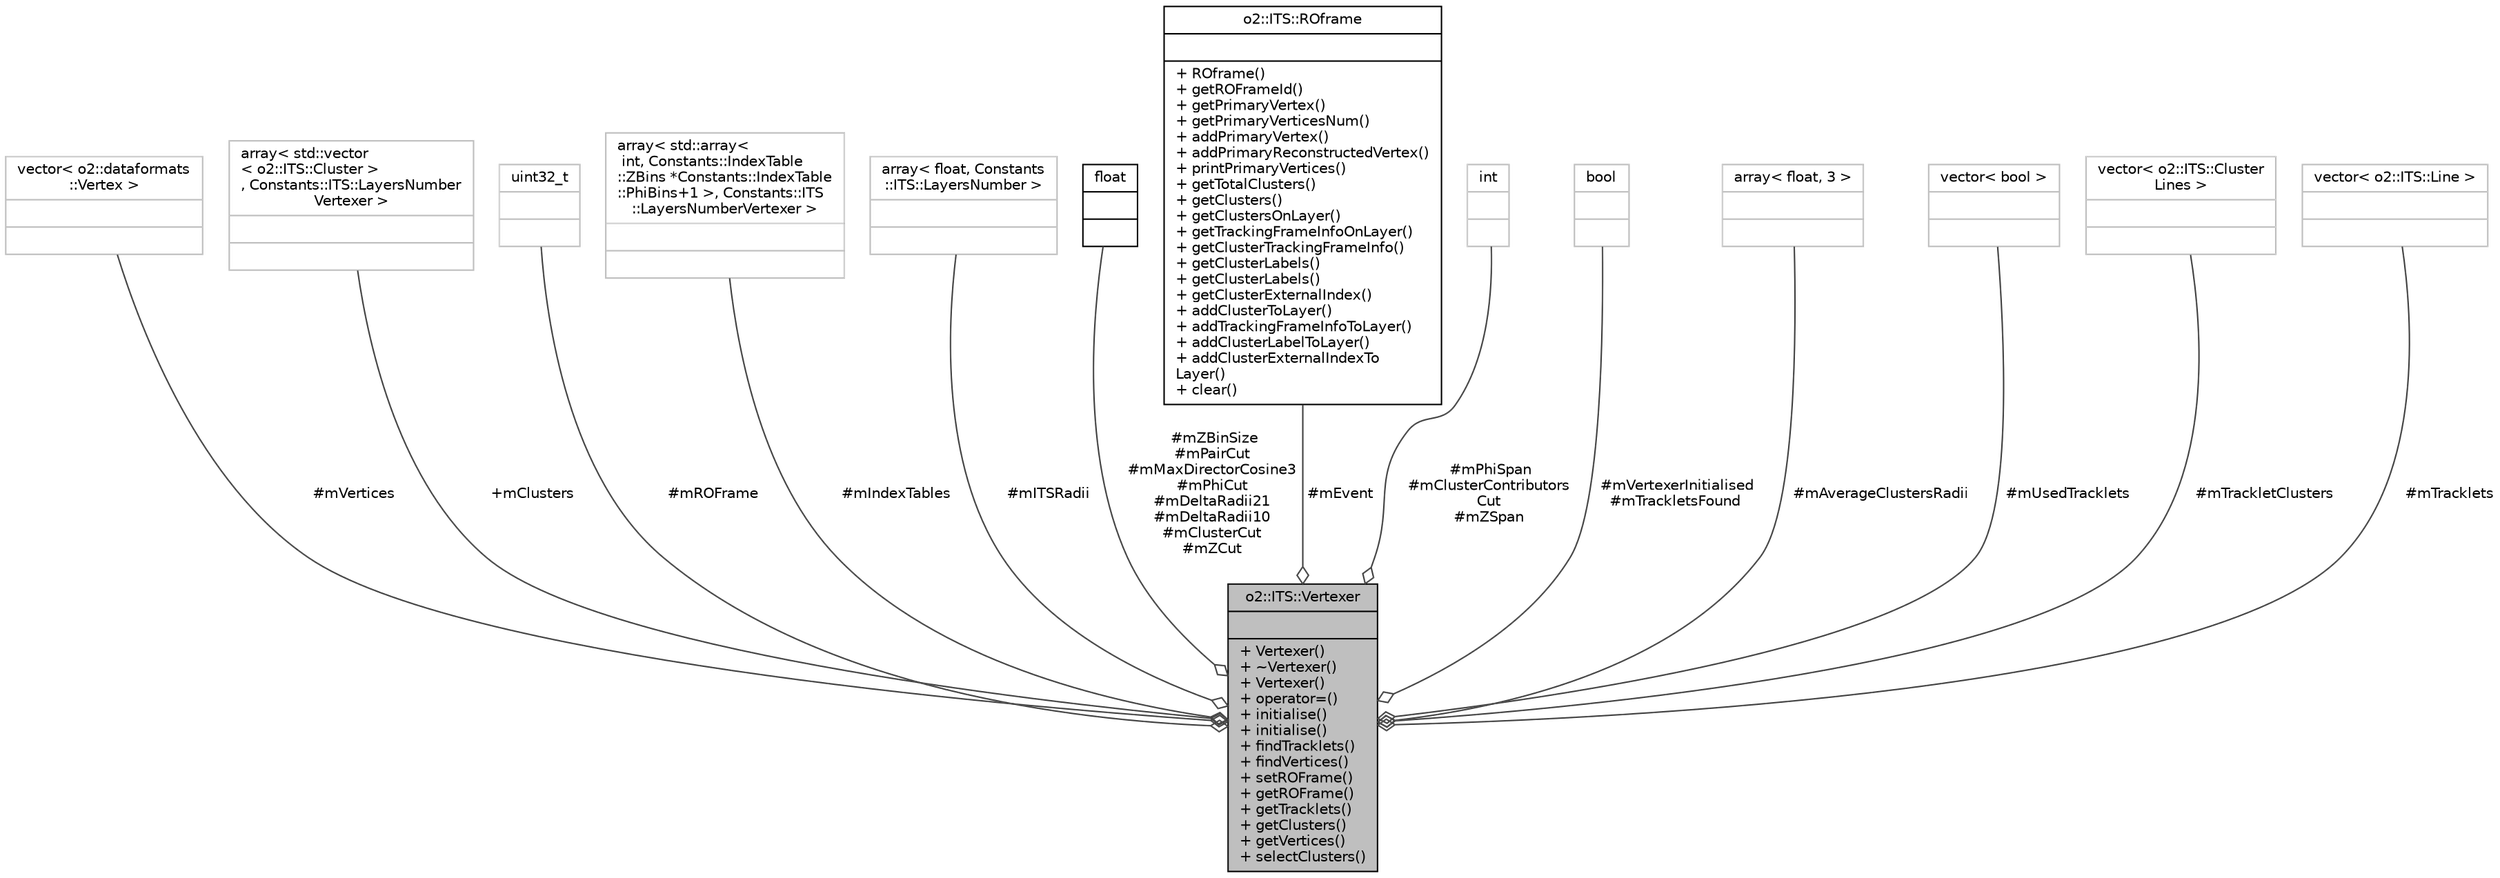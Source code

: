 digraph "o2::ITS::Vertexer"
{
 // INTERACTIVE_SVG=YES
  bgcolor="transparent";
  edge [fontname="Helvetica",fontsize="10",labelfontname="Helvetica",labelfontsize="10"];
  node [fontname="Helvetica",fontsize="10",shape=record];
  Node1 [label="{o2::ITS::Vertexer\n||+ Vertexer()\l+ ~Vertexer()\l+ Vertexer()\l+ operator=()\l+ initialise()\l+ initialise()\l+ findTracklets()\l+ findVertices()\l+ setROFrame()\l+ getROFrame()\l+ getTracklets()\l+ getClusters()\l+ getVertices()\l+ selectClusters()\l}",height=0.2,width=0.4,color="black", fillcolor="grey75", style="filled" fontcolor="black"];
  Node2 -> Node1 [color="grey25",fontsize="10",style="solid",label=" #mVertices" ,arrowhead="odiamond",fontname="Helvetica"];
  Node2 [label="{vector\< o2::dataformats\l::Vertex \>\n||}",height=0.2,width=0.4,color="grey75"];
  Node3 -> Node1 [color="grey25",fontsize="10",style="solid",label=" +mClusters" ,arrowhead="odiamond",fontname="Helvetica"];
  Node3 [label="{array\< std::vector\l\< o2::ITS::Cluster \>\l, Constants::ITS::LayersNumber\lVertexer \>\n||}",height=0.2,width=0.4,color="grey75"];
  Node4 -> Node1 [color="grey25",fontsize="10",style="solid",label=" #mROFrame" ,arrowhead="odiamond",fontname="Helvetica"];
  Node4 [label="{uint32_t\n||}",height=0.2,width=0.4,color="grey75"];
  Node5 -> Node1 [color="grey25",fontsize="10",style="solid",label=" #mIndexTables" ,arrowhead="odiamond",fontname="Helvetica"];
  Node5 [label="{array\< std::array\<\l int, Constants::IndexTable\l::ZBins *Constants::IndexTable\l::PhiBins+1 \>, Constants::ITS\l::LayersNumberVertexer \>\n||}",height=0.2,width=0.4,color="grey75"];
  Node6 -> Node1 [color="grey25",fontsize="10",style="solid",label=" #mITSRadii" ,arrowhead="odiamond",fontname="Helvetica"];
  Node6 [label="{array\< float, Constants\l::ITS::LayersNumber \>\n||}",height=0.2,width=0.4,color="grey75"];
  Node7 -> Node1 [color="grey25",fontsize="10",style="solid",label=" #mZBinSize\n#mPairCut\n#mMaxDirectorCosine3\n#mPhiCut\n#mDeltaRadii21\n#mDeltaRadii10\n#mClusterCut\n#mZCut" ,arrowhead="odiamond",fontname="Helvetica"];
  Node7 [label="{float\n||}",height=0.2,width=0.4,color="black",URL="$d4/dc3/classfloat.html"];
  Node8 -> Node1 [color="grey25",fontsize="10",style="solid",label=" #mEvent" ,arrowhead="odiamond",fontname="Helvetica"];
  Node8 [label="{o2::ITS::ROframe\n||+ ROframe()\l+ getROFrameId()\l+ getPrimaryVertex()\l+ getPrimaryVerticesNum()\l+ addPrimaryVertex()\l+ addPrimaryReconstructedVertex()\l+ printPrimaryVertices()\l+ getTotalClusters()\l+ getClusters()\l+ getClustersOnLayer()\l+ getTrackingFrameInfoOnLayer()\l+ getClusterTrackingFrameInfo()\l+ getClusterLabels()\l+ getClusterLabels()\l+ getClusterExternalIndex()\l+ addClusterToLayer()\l+ addTrackingFrameInfoToLayer()\l+ addClusterLabelToLayer()\l+ addClusterExternalIndexTo\lLayer()\l+ clear()\l}",height=0.2,width=0.4,color="black",URL="$d7/d13/classo2_1_1ITS_1_1ROframe.html"];
  Node9 -> Node1 [color="grey25",fontsize="10",style="solid",label=" #mPhiSpan\n#mClusterContributors\lCut\n#mZSpan" ,arrowhead="odiamond",fontname="Helvetica"];
  Node9 [label="{int\n||}",height=0.2,width=0.4,color="grey75"];
  Node10 -> Node1 [color="grey25",fontsize="10",style="solid",label=" #mVertexerInitialised\n#mTrackletsFound" ,arrowhead="odiamond",fontname="Helvetica"];
  Node10 [label="{bool\n||}",height=0.2,width=0.4,color="grey75"];
  Node11 -> Node1 [color="grey25",fontsize="10",style="solid",label=" #mAverageClustersRadii" ,arrowhead="odiamond",fontname="Helvetica"];
  Node11 [label="{array\< float, 3 \>\n||}",height=0.2,width=0.4,color="grey75"];
  Node12 -> Node1 [color="grey25",fontsize="10",style="solid",label=" #mUsedTracklets" ,arrowhead="odiamond",fontname="Helvetica"];
  Node12 [label="{vector\< bool \>\n||}",height=0.2,width=0.4,color="grey75"];
  Node13 -> Node1 [color="grey25",fontsize="10",style="solid",label=" #mTrackletClusters" ,arrowhead="odiamond",fontname="Helvetica"];
  Node13 [label="{vector\< o2::ITS::Cluster\lLines \>\n||}",height=0.2,width=0.4,color="grey75"];
  Node14 -> Node1 [color="grey25",fontsize="10",style="solid",label=" #mTracklets" ,arrowhead="odiamond",fontname="Helvetica"];
  Node14 [label="{vector\< o2::ITS::Line \>\n||}",height=0.2,width=0.4,color="grey75"];
}
